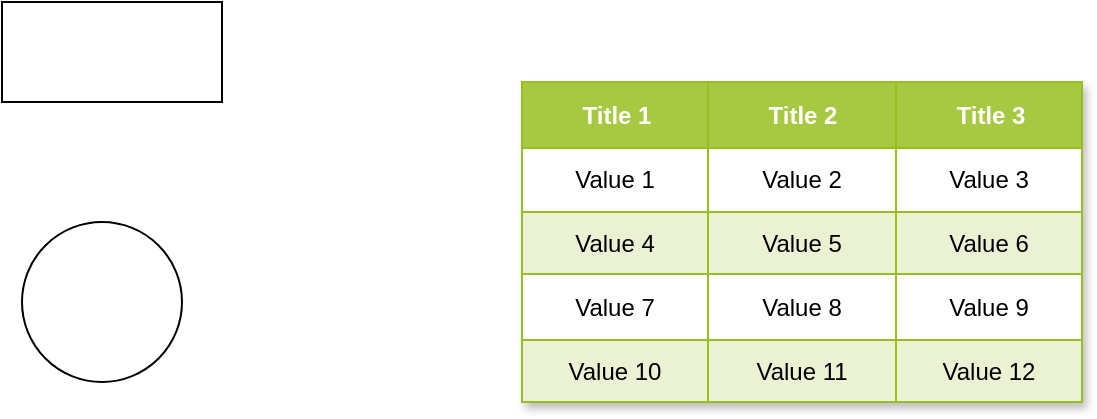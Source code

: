 <mxfile version="21.3.2" type="github">
  <diagram name="第 1 页" id="wmIIl0eeHgsPkuZfj4qv">
    <mxGraphModel dx="954" dy="590" grid="1" gridSize="10" guides="1" tooltips="1" connect="1" arrows="1" fold="1" page="1" pageScale="1" pageWidth="827" pageHeight="1169" math="0" shadow="0">
      <root>
        <mxCell id="0" />
        <mxCell id="1" parent="0" />
        <mxCell id="UjJDSbEZ2FzEy27dCrYw-1" value="" style="rounded=0;whiteSpace=wrap;html=1;" vertex="1" parent="1">
          <mxGeometry x="180" y="90" width="110" height="50" as="geometry" />
        </mxCell>
        <mxCell id="UjJDSbEZ2FzEy27dCrYw-2" value="" style="ellipse;whiteSpace=wrap;html=1;aspect=fixed;" vertex="1" parent="1">
          <mxGeometry x="190" y="200" width="80" height="80" as="geometry" />
        </mxCell>
        <mxCell id="UjJDSbEZ2FzEy27dCrYw-3" value="Assets" style="childLayout=tableLayout;recursiveResize=0;strokeColor=#98bf21;fillColor=#A7C942;shadow=1;" vertex="1" parent="1">
          <mxGeometry x="440" y="130" width="280" height="160" as="geometry" />
        </mxCell>
        <mxCell id="UjJDSbEZ2FzEy27dCrYw-4" style="shape=tableRow;horizontal=0;startSize=0;swimlaneHead=0;swimlaneBody=0;top=0;left=0;bottom=0;right=0;dropTarget=0;collapsible=0;recursiveResize=0;expand=0;fontStyle=0;strokeColor=inherit;fillColor=#ffffff;" vertex="1" parent="UjJDSbEZ2FzEy27dCrYw-3">
          <mxGeometry width="280" height="33" as="geometry" />
        </mxCell>
        <mxCell id="UjJDSbEZ2FzEy27dCrYw-5" value="Title 1" style="connectable=0;recursiveResize=0;strokeColor=inherit;fillColor=#A7C942;align=center;fontStyle=1;fontColor=#FFFFFF;html=1;" vertex="1" parent="UjJDSbEZ2FzEy27dCrYw-4">
          <mxGeometry width="93" height="33" as="geometry">
            <mxRectangle width="93" height="33" as="alternateBounds" />
          </mxGeometry>
        </mxCell>
        <mxCell id="UjJDSbEZ2FzEy27dCrYw-6" value="Title 2" style="connectable=0;recursiveResize=0;strokeColor=inherit;fillColor=#A7C942;align=center;fontStyle=1;fontColor=#FFFFFF;html=1;" vertex="1" parent="UjJDSbEZ2FzEy27dCrYw-4">
          <mxGeometry x="93" width="94" height="33" as="geometry">
            <mxRectangle width="94" height="33" as="alternateBounds" />
          </mxGeometry>
        </mxCell>
        <mxCell id="UjJDSbEZ2FzEy27dCrYw-7" value="Title 3" style="connectable=0;recursiveResize=0;strokeColor=inherit;fillColor=#A7C942;align=center;fontStyle=1;fontColor=#FFFFFF;html=1;" vertex="1" parent="UjJDSbEZ2FzEy27dCrYw-4">
          <mxGeometry x="187" width="93" height="33" as="geometry">
            <mxRectangle width="93" height="33" as="alternateBounds" />
          </mxGeometry>
        </mxCell>
        <mxCell id="UjJDSbEZ2FzEy27dCrYw-8" value="" style="shape=tableRow;horizontal=0;startSize=0;swimlaneHead=0;swimlaneBody=0;top=0;left=0;bottom=0;right=0;dropTarget=0;collapsible=0;recursiveResize=0;expand=0;fontStyle=0;strokeColor=inherit;fillColor=#ffffff;" vertex="1" parent="UjJDSbEZ2FzEy27dCrYw-3">
          <mxGeometry y="33" width="280" height="32" as="geometry" />
        </mxCell>
        <mxCell id="UjJDSbEZ2FzEy27dCrYw-9" value="Value 1" style="connectable=0;recursiveResize=0;strokeColor=inherit;fillColor=inherit;align=center;whiteSpace=wrap;html=1;" vertex="1" parent="UjJDSbEZ2FzEy27dCrYw-8">
          <mxGeometry width="93" height="32" as="geometry">
            <mxRectangle width="93" height="32" as="alternateBounds" />
          </mxGeometry>
        </mxCell>
        <mxCell id="UjJDSbEZ2FzEy27dCrYw-10" value="Value 2" style="connectable=0;recursiveResize=0;strokeColor=inherit;fillColor=inherit;align=center;whiteSpace=wrap;html=1;" vertex="1" parent="UjJDSbEZ2FzEy27dCrYw-8">
          <mxGeometry x="93" width="94" height="32" as="geometry">
            <mxRectangle width="94" height="32" as="alternateBounds" />
          </mxGeometry>
        </mxCell>
        <mxCell id="UjJDSbEZ2FzEy27dCrYw-11" value="Value 3" style="connectable=0;recursiveResize=0;strokeColor=inherit;fillColor=inherit;align=center;whiteSpace=wrap;html=1;" vertex="1" parent="UjJDSbEZ2FzEy27dCrYw-8">
          <mxGeometry x="187" width="93" height="32" as="geometry">
            <mxRectangle width="93" height="32" as="alternateBounds" />
          </mxGeometry>
        </mxCell>
        <mxCell id="UjJDSbEZ2FzEy27dCrYw-12" value="" style="shape=tableRow;horizontal=0;startSize=0;swimlaneHead=0;swimlaneBody=0;top=0;left=0;bottom=0;right=0;dropTarget=0;collapsible=0;recursiveResize=0;expand=0;fontStyle=1;strokeColor=inherit;fillColor=#EAF2D3;" vertex="1" parent="UjJDSbEZ2FzEy27dCrYw-3">
          <mxGeometry y="65" width="280" height="31" as="geometry" />
        </mxCell>
        <mxCell id="UjJDSbEZ2FzEy27dCrYw-13" value="Value 4" style="connectable=0;recursiveResize=0;strokeColor=inherit;fillColor=inherit;whiteSpace=wrap;html=1;" vertex="1" parent="UjJDSbEZ2FzEy27dCrYw-12">
          <mxGeometry width="93" height="31" as="geometry">
            <mxRectangle width="93" height="31" as="alternateBounds" />
          </mxGeometry>
        </mxCell>
        <mxCell id="UjJDSbEZ2FzEy27dCrYw-14" value="Value 5" style="connectable=0;recursiveResize=0;strokeColor=inherit;fillColor=inherit;whiteSpace=wrap;html=1;" vertex="1" parent="UjJDSbEZ2FzEy27dCrYw-12">
          <mxGeometry x="93" width="94" height="31" as="geometry">
            <mxRectangle width="94" height="31" as="alternateBounds" />
          </mxGeometry>
        </mxCell>
        <mxCell id="UjJDSbEZ2FzEy27dCrYw-15" value="Value 6" style="connectable=0;recursiveResize=0;strokeColor=inherit;fillColor=inherit;whiteSpace=wrap;html=1;" vertex="1" parent="UjJDSbEZ2FzEy27dCrYw-12">
          <mxGeometry x="187" width="93" height="31" as="geometry">
            <mxRectangle width="93" height="31" as="alternateBounds" />
          </mxGeometry>
        </mxCell>
        <mxCell id="UjJDSbEZ2FzEy27dCrYw-16" value="" style="shape=tableRow;horizontal=0;startSize=0;swimlaneHead=0;swimlaneBody=0;top=0;left=0;bottom=0;right=0;dropTarget=0;collapsible=0;recursiveResize=0;expand=0;fontStyle=0;strokeColor=inherit;fillColor=#ffffff;" vertex="1" parent="UjJDSbEZ2FzEy27dCrYw-3">
          <mxGeometry y="96" width="280" height="33" as="geometry" />
        </mxCell>
        <mxCell id="UjJDSbEZ2FzEy27dCrYw-17" value="Value 7" style="connectable=0;recursiveResize=0;strokeColor=inherit;fillColor=inherit;fontStyle=0;align=center;whiteSpace=wrap;html=1;" vertex="1" parent="UjJDSbEZ2FzEy27dCrYw-16">
          <mxGeometry width="93" height="33" as="geometry">
            <mxRectangle width="93" height="33" as="alternateBounds" />
          </mxGeometry>
        </mxCell>
        <mxCell id="UjJDSbEZ2FzEy27dCrYw-18" value="Value 8" style="connectable=0;recursiveResize=0;strokeColor=inherit;fillColor=inherit;fontStyle=0;align=center;whiteSpace=wrap;html=1;" vertex="1" parent="UjJDSbEZ2FzEy27dCrYw-16">
          <mxGeometry x="93" width="94" height="33" as="geometry">
            <mxRectangle width="94" height="33" as="alternateBounds" />
          </mxGeometry>
        </mxCell>
        <mxCell id="UjJDSbEZ2FzEy27dCrYw-19" value="Value 9" style="connectable=0;recursiveResize=0;strokeColor=inherit;fillColor=inherit;fontStyle=0;align=center;whiteSpace=wrap;html=1;" vertex="1" parent="UjJDSbEZ2FzEy27dCrYw-16">
          <mxGeometry x="187" width="93" height="33" as="geometry">
            <mxRectangle width="93" height="33" as="alternateBounds" />
          </mxGeometry>
        </mxCell>
        <mxCell id="UjJDSbEZ2FzEy27dCrYw-20" value="" style="shape=tableRow;horizontal=0;startSize=0;swimlaneHead=0;swimlaneBody=0;top=0;left=0;bottom=0;right=0;dropTarget=0;collapsible=0;recursiveResize=0;expand=0;fontStyle=1;strokeColor=inherit;fillColor=#EAF2D3;" vertex="1" parent="UjJDSbEZ2FzEy27dCrYw-3">
          <mxGeometry y="129" width="280" height="31" as="geometry" />
        </mxCell>
        <mxCell id="UjJDSbEZ2FzEy27dCrYw-21" value="Value 10" style="connectable=0;recursiveResize=0;strokeColor=inherit;fillColor=inherit;whiteSpace=wrap;html=1;" vertex="1" parent="UjJDSbEZ2FzEy27dCrYw-20">
          <mxGeometry width="93" height="31" as="geometry">
            <mxRectangle width="93" height="31" as="alternateBounds" />
          </mxGeometry>
        </mxCell>
        <mxCell id="UjJDSbEZ2FzEy27dCrYw-22" value="Value 11" style="connectable=0;recursiveResize=0;strokeColor=inherit;fillColor=inherit;whiteSpace=wrap;html=1;" vertex="1" parent="UjJDSbEZ2FzEy27dCrYw-20">
          <mxGeometry x="93" width="94" height="31" as="geometry">
            <mxRectangle width="94" height="31" as="alternateBounds" />
          </mxGeometry>
        </mxCell>
        <mxCell id="UjJDSbEZ2FzEy27dCrYw-23" value="Value 12" style="connectable=0;recursiveResize=0;strokeColor=inherit;fillColor=inherit;whiteSpace=wrap;html=1;" vertex="1" parent="UjJDSbEZ2FzEy27dCrYw-20">
          <mxGeometry x="187" width="93" height="31" as="geometry">
            <mxRectangle width="93" height="31" as="alternateBounds" />
          </mxGeometry>
        </mxCell>
      </root>
    </mxGraphModel>
  </diagram>
</mxfile>
